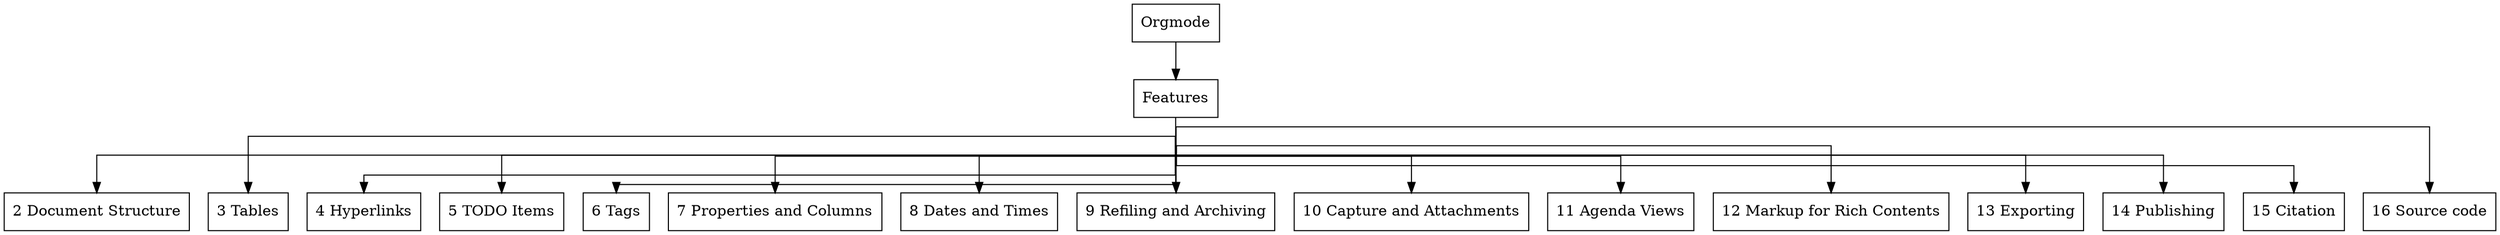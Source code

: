 digraph TestBonito{
  splines=ortho;
  node [shape=box];
  edge [headport=n, tailport=s];
  rankdir=TB;
  inicio [label="Orgmode"];
  cosa [label="Features" ];
  ghost1 [shape=point, width=0, height=0, label=""];

  nodo00 [label="2 Document Structure"];
  // nodo01 [label="2.1 Headlines"];
  // nodo02 [label="2.2 Visibility Cycling"];
  // nodo03 [label="2.2.1 Global and local cycling"];
  // nodo04 [label="2.2.2 Initial visibility"];
  // nodo05 [label="2.2.3 Catching invisible edits"];
  // nodo06 [label="2.3 Motion"];
  // nodo07 [label="2.4 Structure Editing"];
  // nodo08 [label="2.5 Sparse Trees"];
  // nodo09 [label="2.6 Plain Lists"];
  // nodo10 [label="2.7 Drawers"];
  // nodo11 [label="2.8 Blocks"];

  nodo12 [label="3 Tables"];
  // nodo13 [label="3.1 Built-in Table Editor"];
  // nodo14 [label="3.2 Column Width and Alignment"];
  // nodo15 [label="3.3 Column Groups"];
  // nodo16 [label="3.4 The Orgtbl Minor Mode"];
  // nodo17 [label="3.5 The Spreadsheet"];
  // nodo18 [label="3.5.1 References"];
  // nodo19 [label="3.5.2 Formula syntax for Calc"];
  // nodo20 [label="3.5.3 Emacs Lisp forms as formulas"];
  // nodo21 [label="3.5.4 Durations and time values"];
  // nodo22 [label="3.5.5 Field and range formulas"];
  // nodo23 [label="3.5.6 Column formulas"];
  // nodo24 [label="3.5.7 Lookup functions"];
  // nodo25 [label="3.5.8 Editing and debugging formulas"];
  // nodo26 [label="3.5.9 Updating the table"];
  // nodo27 [label="3.5.10 Advanced features"];
  // nodo28 [label="3.6 Org Plot"];

  nodo29 [label="4 Hyperlinks"];
  // nodo30 [label="4.1 Link Format"];
  // nodo31 [label="4.2 Internal Links"];
  // nodo32 [label="4.3 Radio Targets"];
  // nodo33 [label="4.4 External Links"];
  // nodo34 [label="4.5 Handling Links"];
  // nodo35 [label="4.6 Using Links Outside Org"];
  // nodo36 [label="4.7 Link Abbreviations"];
  // nodo37 [label="4.8 Search Options in File Links"];
  // nodo38 [label="4.9 Custom Searches"];

  nodo39 [label="5 TODO Items"];
  // nodo40 [label="5.1 Basic TODO Functionality"];
  // nodo41 [label="5.2 Extended Use of TODO Keywords"];
  // nodo42 [label="5.2.1 TODO keywords as workflow states"];
  // nodo43 [label="5.2.2 TODO keywords as types"];
  // nodo44 [label="5.2.3 Multiple keyword sets in one file"];
  // nodo45 [label="5.2.4 Fast access to TODO states"];
  // nodo46 [label="5.2.5 Setting up keywords for individual files"];
  // nodo47 [label="5.2.6 Faces for TODO keywords"];
  // nodo48 [label="5.2.7 TODO dependencies"];
  // nodo49 [label="5.3 Progress Logging"];
  // nodo50 [label="5.3.1 Closing items"];
  // nodo51 [label="5.3.2 Tracking TODO state changes"];
  // nodo52 [label="5.3.3 Tracking your habits"];
  // nodo53 [label="5.4 Priorities"];
  // nodo54 [label="5.5 Breaking Down Tasks into Subtasks"];
  // nodo55 [label="5.6 Checkboxes"];

  nodo56 [label="6 Tags"];
  // nodo57 [label="6.1 Tag Inheritance"];
  // nodo58 [label="6.2 Setting Tags"];
  // nodo59 [label="6.3 Tag Hierarchy"];
  // nodo60 [label="6.4 Tag Searches"];

  nodo61 [label="7 Properties and Columns"];
  // nodo62 [label="7.1 Property Syntax"];
  // nodo63 [label="7.2 Special Properties"];
  // nodo64 [label="7.3 Property Searches"];
  // nodo65 [label="7.4 Property Inheritance"];
  // nodo66 [label="7.5 Column View"];
  // nodo67 [label="7.5.1 Defining columns"];
  // nodo68 [label="7.5.1.1 Scope of column definitions"];
  // nodo69 [label="7.5.1.2 Column attributes"];
  // nodo70 [label="7.5.2 Using column view"];
  // nodo71 [label="7.5.3 Capturing column view"];

  nodo72 [label="8 Dates and Times"];
  // nodo73 [label="8.1 Timestamps"];
  // nodo74 [label="8.2 Creating Timestamps"];
  // nodo75 [label="8.2.1 The date/time prompt"];
  // nodo76 [label="8.2.2 Custom time format"];
  // nodo77 [label="8.3 Deadlines and Scheduling"];
  // nodo78 [label="8.3.1 Inserting deadlines or schedules"];
  // nodo79 [label="8.3.2 Repeated tasks"];
  // nodo80 [label="8.4 Clocking Work Time"];
  // nodo81 [label="8.4.1 Clocking commands"];
  // nodo82 [label="8.4.2 The clock table"];
  // nodo83 [label="8.4.3 Resolving idle time and continuous clocking"];
  // nodo84 [label="8.5 Effort Estimates"];
  // nodo85 [label="8.6 Taking Notes with a Relative Timer"];

  nodo86 [label="9 Refiling and Archiving"];
  // nodo87 [label="9.1 Refile and Copy"];
  // nodo88 [label="9.2 Archiving"];
  // nodo89 [label="9.2.1 Moving a tree to an archive file"];
  // nodo90 [label="9.2.2 Internal archiving"];

  nodo91 [label="10 Capture and Attachments"];
  // nodo92 [label="10.1 Capture"];
  // nodo93 [label="10.1.1 Setting up capture"];
  // nodo94 [label="10.1.2 Using capture"];
  // nodo95 [label="10.1.3 Capture templates"];
  // nodo96 [label="10.1.3.1 Template elements"];
  // nodo97 [label="10.1.3.2 Template expansion"];
  // nodo98 [label="10.1.3.3 Templates in contexts"];
  // nodo99 [label="10.2 Attachments"];
  // nodo100 [label="10.2.1 Attachment defaults and dispatcher"];
  // nodo101 [label="10.2.2 Attachment options"];
  // nodo102 [label="10.2.3 Attachment links"];
  // nodo103 [label="10.2.4 Automatic version-control with Git"];
  // nodo104 [label="10.2.5 Attach from Dired"];
  // nodo105 [label="10.3 RSS Feeds"];

  nodo106 [label="11 Agenda Views"];
  // nodo107 [label="11.1 Agenda Files"];
  // nodo108 [label="11.2 The Agenda Dispatcher"];
  // nodo109 [label="11.3 The Built-in Agenda Views"];
  // nodo110 [label="11.3.1 Weekly/daily agenda"];
  // nodo111 [label="11.3.2 The global TODO list"];
  // nodo112 [label="11.3.3 Matching tags and properties"];
  // nodo113 [label="11.3.4 Search view"];
  // nodo114 [label="11.3.5 Stuck projects"];
  // nodo115 [label="11.4 Presentation and Sorting"];
  // nodo116 [label="11.4.1 Categories"];
  // nodo117 [label="11.4.2 Time-of-day specifications"];
  // nodo118 [label="11.4.3 Sorting of agenda items"];
  // nodo119 [label="11.4.4 Filtering/limiting agenda items"];
  // nodo120 [label="11.5 Commands in the Agenda Buffer"];
  // nodo121 [label="11.6 Custom Agenda Views"];
  // nodo122 [label="11.6.1 Storing searches"];
  // nodo123 [label="11.6.2 Block agenda"];
  // nodo124 [label="11.6.3 Setting options for custom commands"];
  // nodo125 [label="11.7 Exporting Agenda Views"];
  // nodo126 [label="11.8 Using Column View in the Agenda"];

  nodo127 [label="12 Markup for Rich Contents"];
  // nodo128 [label="12.1 Paragraphs"];
  // nodo129 [label="12.2 Emphasis and Monospace"];
  // nodo130 [label="12.3 Subscripts and Superscripts"];
  // nodo131 [label="12.4 Special Symbols"];
  // nodo132 [label="12.5 Embedded LaTeX"];
  // nodo133 [label="12.5.1 LaTeX fragments"];
  // nodo134 [label="12.5.2 Previewing LaTeX fragments"];
  // nodo135 [label="12.5.3 Using CDLaTeX to enter math"];
  // nodo136 [label="12.6 Literal Examples"];
  // nodo137 [label="12.7 Images"];
  // nodo138 [label="12.8 Captions"];
  // nodo139 [label="12.9 Horizontal Rules"];
  // nodo140 [label="12.10 Creating Footnotes"];

  nodo141 [label="13 Exporting"];
  nodo142 [label="14 Publishing"];
  nodo143 [label="15 Citation"];
  nodo144 [label="16 Source code"];

  inicio -> cosa;
  cosa -> ghost1 [arrowhead=none];
  ghost1 -> {nodo00 nodo12 nodo29 nodo39 nodo56 nodo61 nodo72 
             nodo86 nodo91 nodo106 nodo127 nodo141 nodo142 
             nodo143 nodo144} [tailport=s, headport=n];

  // nodo00 -> {nodo01 nodo02 nodo03 nodo04 nodo05 nodo06 nodo07 nodo08 nodo09 nodo10 nodo11};

}
//* digraph LexerFlow { */
//*   splines=ortho;       // Líneas rectas */
//*   node [shape=box, fontname="Courier New"]; */
//*   rankdir=TB;          // Flujo vertical */
//*   newrank=true; */

//*   // Nodos principales */
//*   start [label="Inicio", shape=ellipse]; */
//*   init [label="Inicializar estado"]; */
//*   read [label="Leer próximo carácter"]; */
//*   check [label="¿Es carácter válido?"]; */
//*   token [label="Generar token"]; */
//*   error [label="Error léxico", shape=diamond, color=red]; */
//*   end [label="Fin", shape=ellipse]; */

//*   // Nodos fantasma */
//*   ghost1 [shape=point, width=0, height=0, label=""]; */
//*   ghost2 [shape=point, width=0, height=0, label=""]; */

//*   // Conexiones principales */
//*   start -> init; */
//*   init -> read; */
//*   read -> check; */

//*   // Decisiones con xlabel (en lugar de label) */
//*   check -> ghost1 [dir=none, headport=n];  // headport=n: conecta al norte del nodo fantasma */
//*   ghost1 -> token [xlabel="Sí", fontsize=10]; */
//*   ghost1 -> error [xlabel="No", fontsize=10]; */

//*   // Loop y fin */
//*   token -> ghost2 [dir=none]; */
//*   ghost2 -> read [xlabel="Siguiente carácter", fontsize=10]; */
//*   ghost2 -> end [xlabel="Fin de entrada", fontsize=10]; */

//*   // Alineación */
//*   { rank=same; ghost1; check; } */
//*   { rank=same; ghost2; token; } */
//* } */
